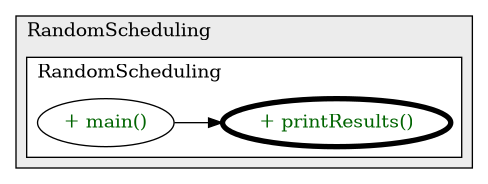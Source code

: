 @startuml

/' diagram meta data start
config=CallConfiguration;
{
  "rootMethod": "RandomScheduling#printResults()",
  "projectClassification": {
    "searchMode": "OpenProject", // OpenProject, AllProjects
    "includedProjects": "",
    "pathEndKeywords": "*.impl",
    "isClientPath": "",
    "isClientName": "",
    "isTestPath": "",
    "isTestName": "",
    "isMappingPath": "",
    "isMappingName": "",
    "isDataAccessPath": "",
    "isDataAccessName": "",
    "isDataStructurePath": "",
    "isDataStructureName": "",
    "isInterfaceStructuresPath": "",
    "isInterfaceStructuresName": "",
    "isEntryPointPath": "",
    "isEntryPointName": ""
  },
  "graphRestriction": {
    "classPackageExcludeFilter": "",
    "classPackageIncludeFilter": "",
    "classNameExcludeFilter": "",
    "classNameIncludeFilter": "",
    "methodNameExcludeFilter": "",
    "methodNameIncludeFilter": "",
    "removeByInheritance": "", // inheritance/annotation based filtering is done in a second step
    "removeByAnnotation": "",
    "removeByClassPackage": "", // cleanup the graph after inheritance/annotation based filtering is done
    "removeByClassName": "",
    "cutMappings": false,
    "cutEnum": true,
    "cutTests": true,
    "cutClient": true,
    "cutDataAccess": true,
    "cutInterfaceStructures": true,
    "cutDataStructures": true,
    "cutGetterAndSetter": true,
    "cutConstructors": true
  },
  "graphTraversal": {
    "forwardDepth": 3,
    "backwardDepth": 3,
    "classPackageExcludeFilter": "",
    "classPackageIncludeFilter": "",
    "classNameExcludeFilter": "",
    "classNameIncludeFilter": "",
    "methodNameExcludeFilter": "",
    "methodNameIncludeFilter": "",
    "hideMappings": false,
    "hideDataStructures": false,
    "hidePrivateMethods": true,
    "hideInterfaceCalls": true, // indirection: implementation -> interface (is hidden) -> implementation
    "onlyShowApplicationEntryPoints": false // root node is included
  },
  "details": {
    "aggregation": "GroupByClass", // ByClass, GroupByClass, None
    "showMethodParametersTypes": false,
    "showMethodParametersNames": false,
    "showMethodReturnType": false,
    "showPackageLevels": 2,
    "showCallOrder": false,
    "edgeMode": "MethodsOnly", // TypesOnly, MethodsOnly, TypesAndMethods, MethodsAndDirectTypeUsage
    "showDetailedClassStructure": false
  },
  "rootClass": "RandomScheduling"
}
diagram meta data end '/



digraph g {
    rankdir="LR"
    splines=polyline
    

'nodes 
subgraph cluster_1902341417 { 
   	label=RandomScheduling
	labeljust=l
	fillcolor="#ececec"
	style=filled
   
   subgraph cluster_1400966414 { 
   	label=RandomScheduling
	labeljust=l
	fillcolor=white
	style=filled
   
   RandomScheduling1902341417XXXmain1859653459[
	label="+ main()"
	style=filled
	fillcolor=white
	tooltip="RandomScheduling

null"
	fontcolor=darkgreen
];

RandomScheduling1902341417XXXprintResults0[
	label="+ printResults()"
	style=filled
	fillcolor=white
	tooltip="RandomScheduling

null"
	penwidth=4
	fontcolor=darkgreen
];
} 
} 

'edges    
RandomScheduling1902341417XXXmain1859653459 -> RandomScheduling1902341417XXXprintResults0;
    
}
@enduml